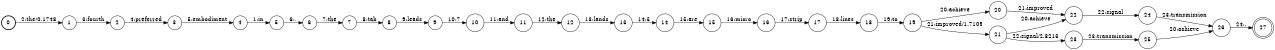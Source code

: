 digraph FST {
rankdir = LR;
size = "8.5,11";
label = "";
center = 1;
orientation = Portrait;
ranksep = "0.4";
nodesep = "0.25";
0 [label = "0", shape = circle, style = bold, fontsize = 14]
	0 -> 1 [label = "2:the/0.1748", fontsize = 14];
1 [label = "1", shape = circle, style = solid, fontsize = 14]
	1 -> 2 [label = "3:fourth", fontsize = 14];
2 [label = "2", shape = circle, style = solid, fontsize = 14]
	2 -> 3 [label = "4:preferred", fontsize = 14];
3 [label = "3", shape = circle, style = solid, fontsize = 14]
	3 -> 4 [label = "5:embodiment", fontsize = 14];
4 [label = "4", shape = circle, style = solid, fontsize = 14]
	4 -> 5 [label = "1:in", fontsize = 14];
5 [label = "5", shape = circle, style = solid, fontsize = 14]
	5 -> 6 [label = "6:,", fontsize = 14];
6 [label = "6", shape = circle, style = solid, fontsize = 14]
	6 -> 7 [label = "7:the", fontsize = 14];
7 [label = "7", shape = circle, style = solid, fontsize = 14]
	7 -> 8 [label = "8:tab", fontsize = 14];
8 [label = "8", shape = circle, style = solid, fontsize = 14]
	8 -> 9 [label = "9:leads", fontsize = 14];
9 [label = "9", shape = circle, style = solid, fontsize = 14]
	9 -> 10 [label = "10:7", fontsize = 14];
10 [label = "10", shape = circle, style = solid, fontsize = 14]
	10 -> 11 [label = "11:and", fontsize = 14];
11 [label = "11", shape = circle, style = solid, fontsize = 14]
	11 -> 12 [label = "12:the", fontsize = 14];
12 [label = "12", shape = circle, style = solid, fontsize = 14]
	12 -> 13 [label = "13:lands", fontsize = 14];
13 [label = "13", shape = circle, style = solid, fontsize = 14]
	13 -> 14 [label = "14:5", fontsize = 14];
14 [label = "14", shape = circle, style = solid, fontsize = 14]
	14 -> 15 [label = "15:are", fontsize = 14];
15 [label = "15", shape = circle, style = solid, fontsize = 14]
	15 -> 16 [label = "16:micro", fontsize = 14];
16 [label = "16", shape = circle, style = solid, fontsize = 14]
	16 -> 17 [label = "17:strip", fontsize = 14];
17 [label = "17", shape = circle, style = solid, fontsize = 14]
	17 -> 18 [label = "18:lines", fontsize = 14];
18 [label = "18", shape = circle, style = solid, fontsize = 14]
	18 -> 19 [label = "19:to", fontsize = 14];
19 [label = "19", shape = circle, style = solid, fontsize = 14]
	19 -> 20 [label = "20:achieve", fontsize = 14];
	19 -> 21 [label = "21:improved/1.7109", fontsize = 14];
20 [label = "20", shape = circle, style = solid, fontsize = 14]
	20 -> 22 [label = "21:improved", fontsize = 14];
21 [label = "21", shape = circle, style = solid, fontsize = 14]
	21 -> 22 [label = "20:achieve", fontsize = 14];
	21 -> 23 [label = "22:signal/2.8213", fontsize = 14];
22 [label = "22", shape = circle, style = solid, fontsize = 14]
	22 -> 24 [label = "22:signal", fontsize = 14];
23 [label = "23", shape = circle, style = solid, fontsize = 14]
	23 -> 25 [label = "23:transmission", fontsize = 14];
24 [label = "24", shape = circle, style = solid, fontsize = 14]
	24 -> 26 [label = "23:transmission", fontsize = 14];
25 [label = "25", shape = circle, style = solid, fontsize = 14]
	25 -> 26 [label = "20:achieve", fontsize = 14];
26 [label = "26", shape = circle, style = solid, fontsize = 14]
	26 -> 27 [label = "24:.", fontsize = 14];
27 [label = "27", shape = doublecircle, style = solid, fontsize = 14]
}
